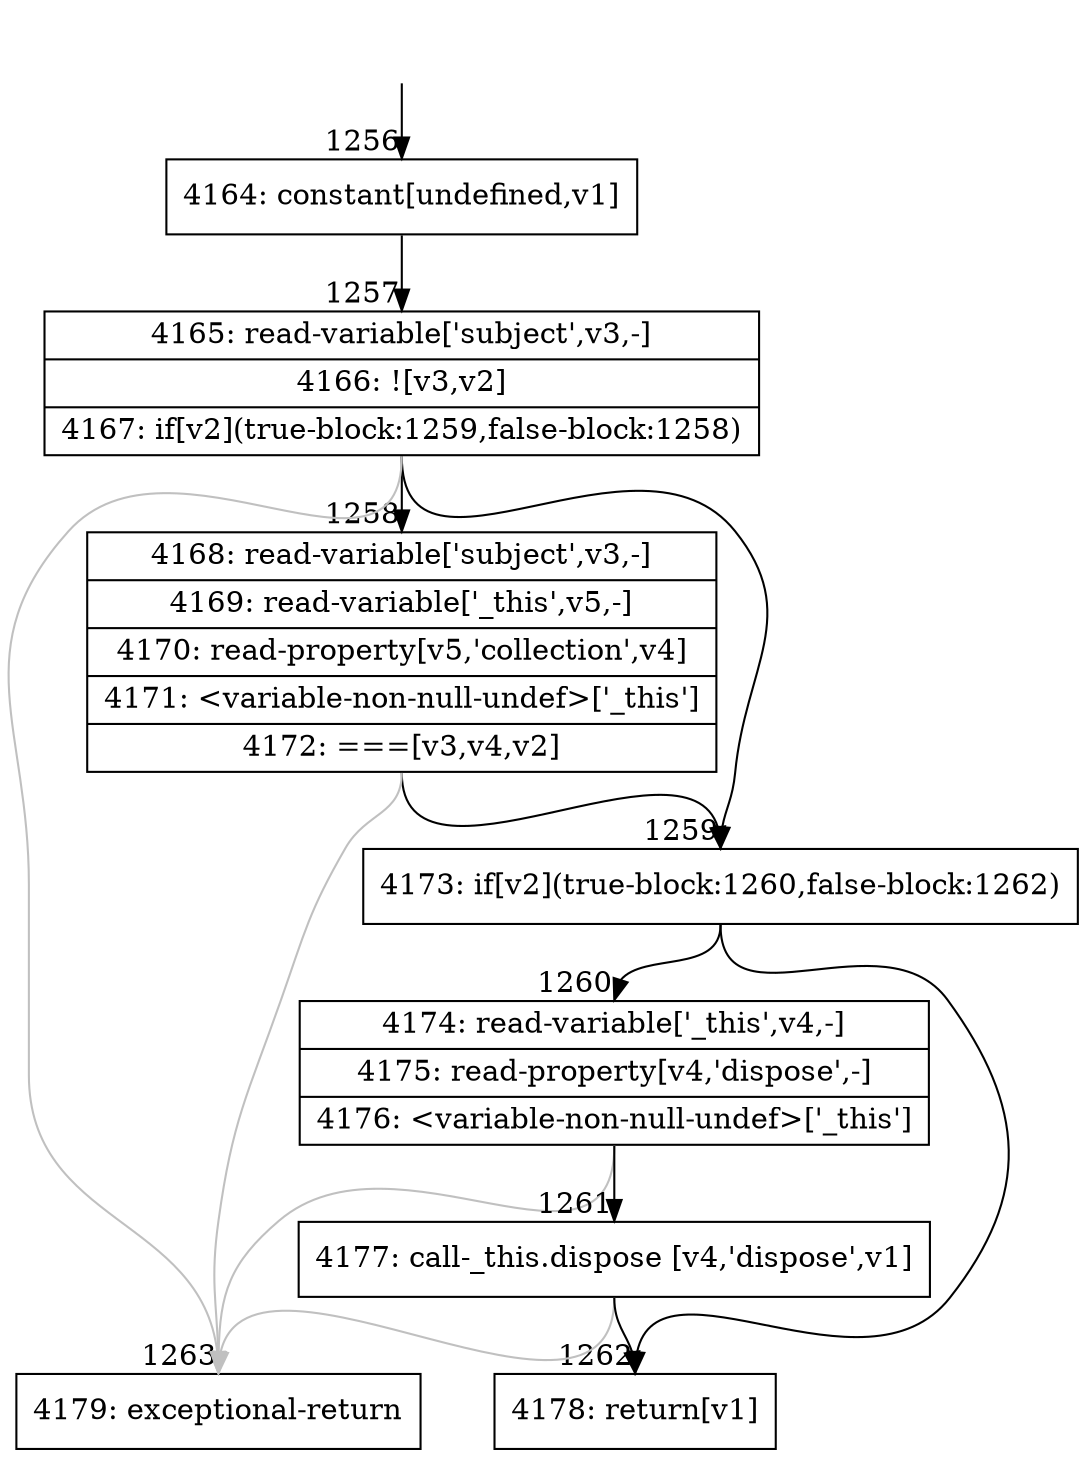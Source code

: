 digraph {
rankdir="TD"
BB_entry115[shape=none,label=""];
BB_entry115 -> BB1256 [tailport=s, headport=n, headlabel="    1256"]
BB1256 [shape=record label="{4164: constant[undefined,v1]}" ] 
BB1256 -> BB1257 [tailport=s, headport=n, headlabel="      1257"]
BB1257 [shape=record label="{4165: read-variable['subject',v3,-]|4166: ![v3,v2]|4167: if[v2](true-block:1259,false-block:1258)}" ] 
BB1257 -> BB1259 [tailport=s, headport=n, headlabel="      1259"]
BB1257 -> BB1258 [tailport=s, headport=n, headlabel="      1258"]
BB1257 -> BB1263 [tailport=s, headport=n, color=gray, headlabel="      1263"]
BB1258 [shape=record label="{4168: read-variable['subject',v3,-]|4169: read-variable['_this',v5,-]|4170: read-property[v5,'collection',v4]|4171: \<variable-non-null-undef\>['_this']|4172: ===[v3,v4,v2]}" ] 
BB1258 -> BB1259 [tailport=s, headport=n]
BB1258 -> BB1263 [tailport=s, headport=n, color=gray]
BB1259 [shape=record label="{4173: if[v2](true-block:1260,false-block:1262)}" ] 
BB1259 -> BB1260 [tailport=s, headport=n, headlabel="      1260"]
BB1259 -> BB1262 [tailport=s, headport=n, headlabel="      1262"]
BB1260 [shape=record label="{4174: read-variable['_this',v4,-]|4175: read-property[v4,'dispose',-]|4176: \<variable-non-null-undef\>['_this']}" ] 
BB1260 -> BB1261 [tailport=s, headport=n, headlabel="      1261"]
BB1260 -> BB1263 [tailport=s, headport=n, color=gray]
BB1261 [shape=record label="{4177: call-_this.dispose [v4,'dispose',v1]}" ] 
BB1261 -> BB1262 [tailport=s, headport=n]
BB1261 -> BB1263 [tailport=s, headport=n, color=gray]
BB1262 [shape=record label="{4178: return[v1]}" ] 
BB1263 [shape=record label="{4179: exceptional-return}" ] 
//#$~ 1192
}
